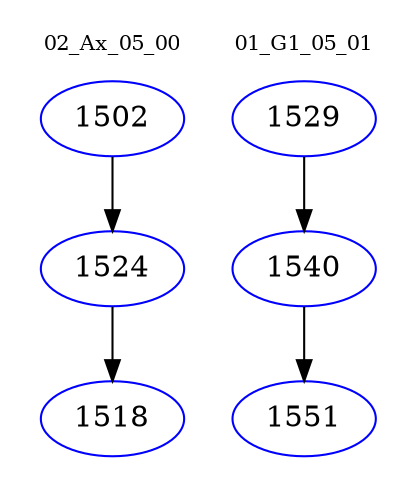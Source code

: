 digraph{
subgraph cluster_0 {
color = white
label = "02_Ax_05_00";
fontsize=10;
T0_1502 [label="1502", color="blue"]
T0_1502 -> T0_1524 [color="black"]
T0_1524 [label="1524", color="blue"]
T0_1524 -> T0_1518 [color="black"]
T0_1518 [label="1518", color="blue"]
}
subgraph cluster_1 {
color = white
label = "01_G1_05_01";
fontsize=10;
T1_1529 [label="1529", color="blue"]
T1_1529 -> T1_1540 [color="black"]
T1_1540 [label="1540", color="blue"]
T1_1540 -> T1_1551 [color="black"]
T1_1551 [label="1551", color="blue"]
}
}
